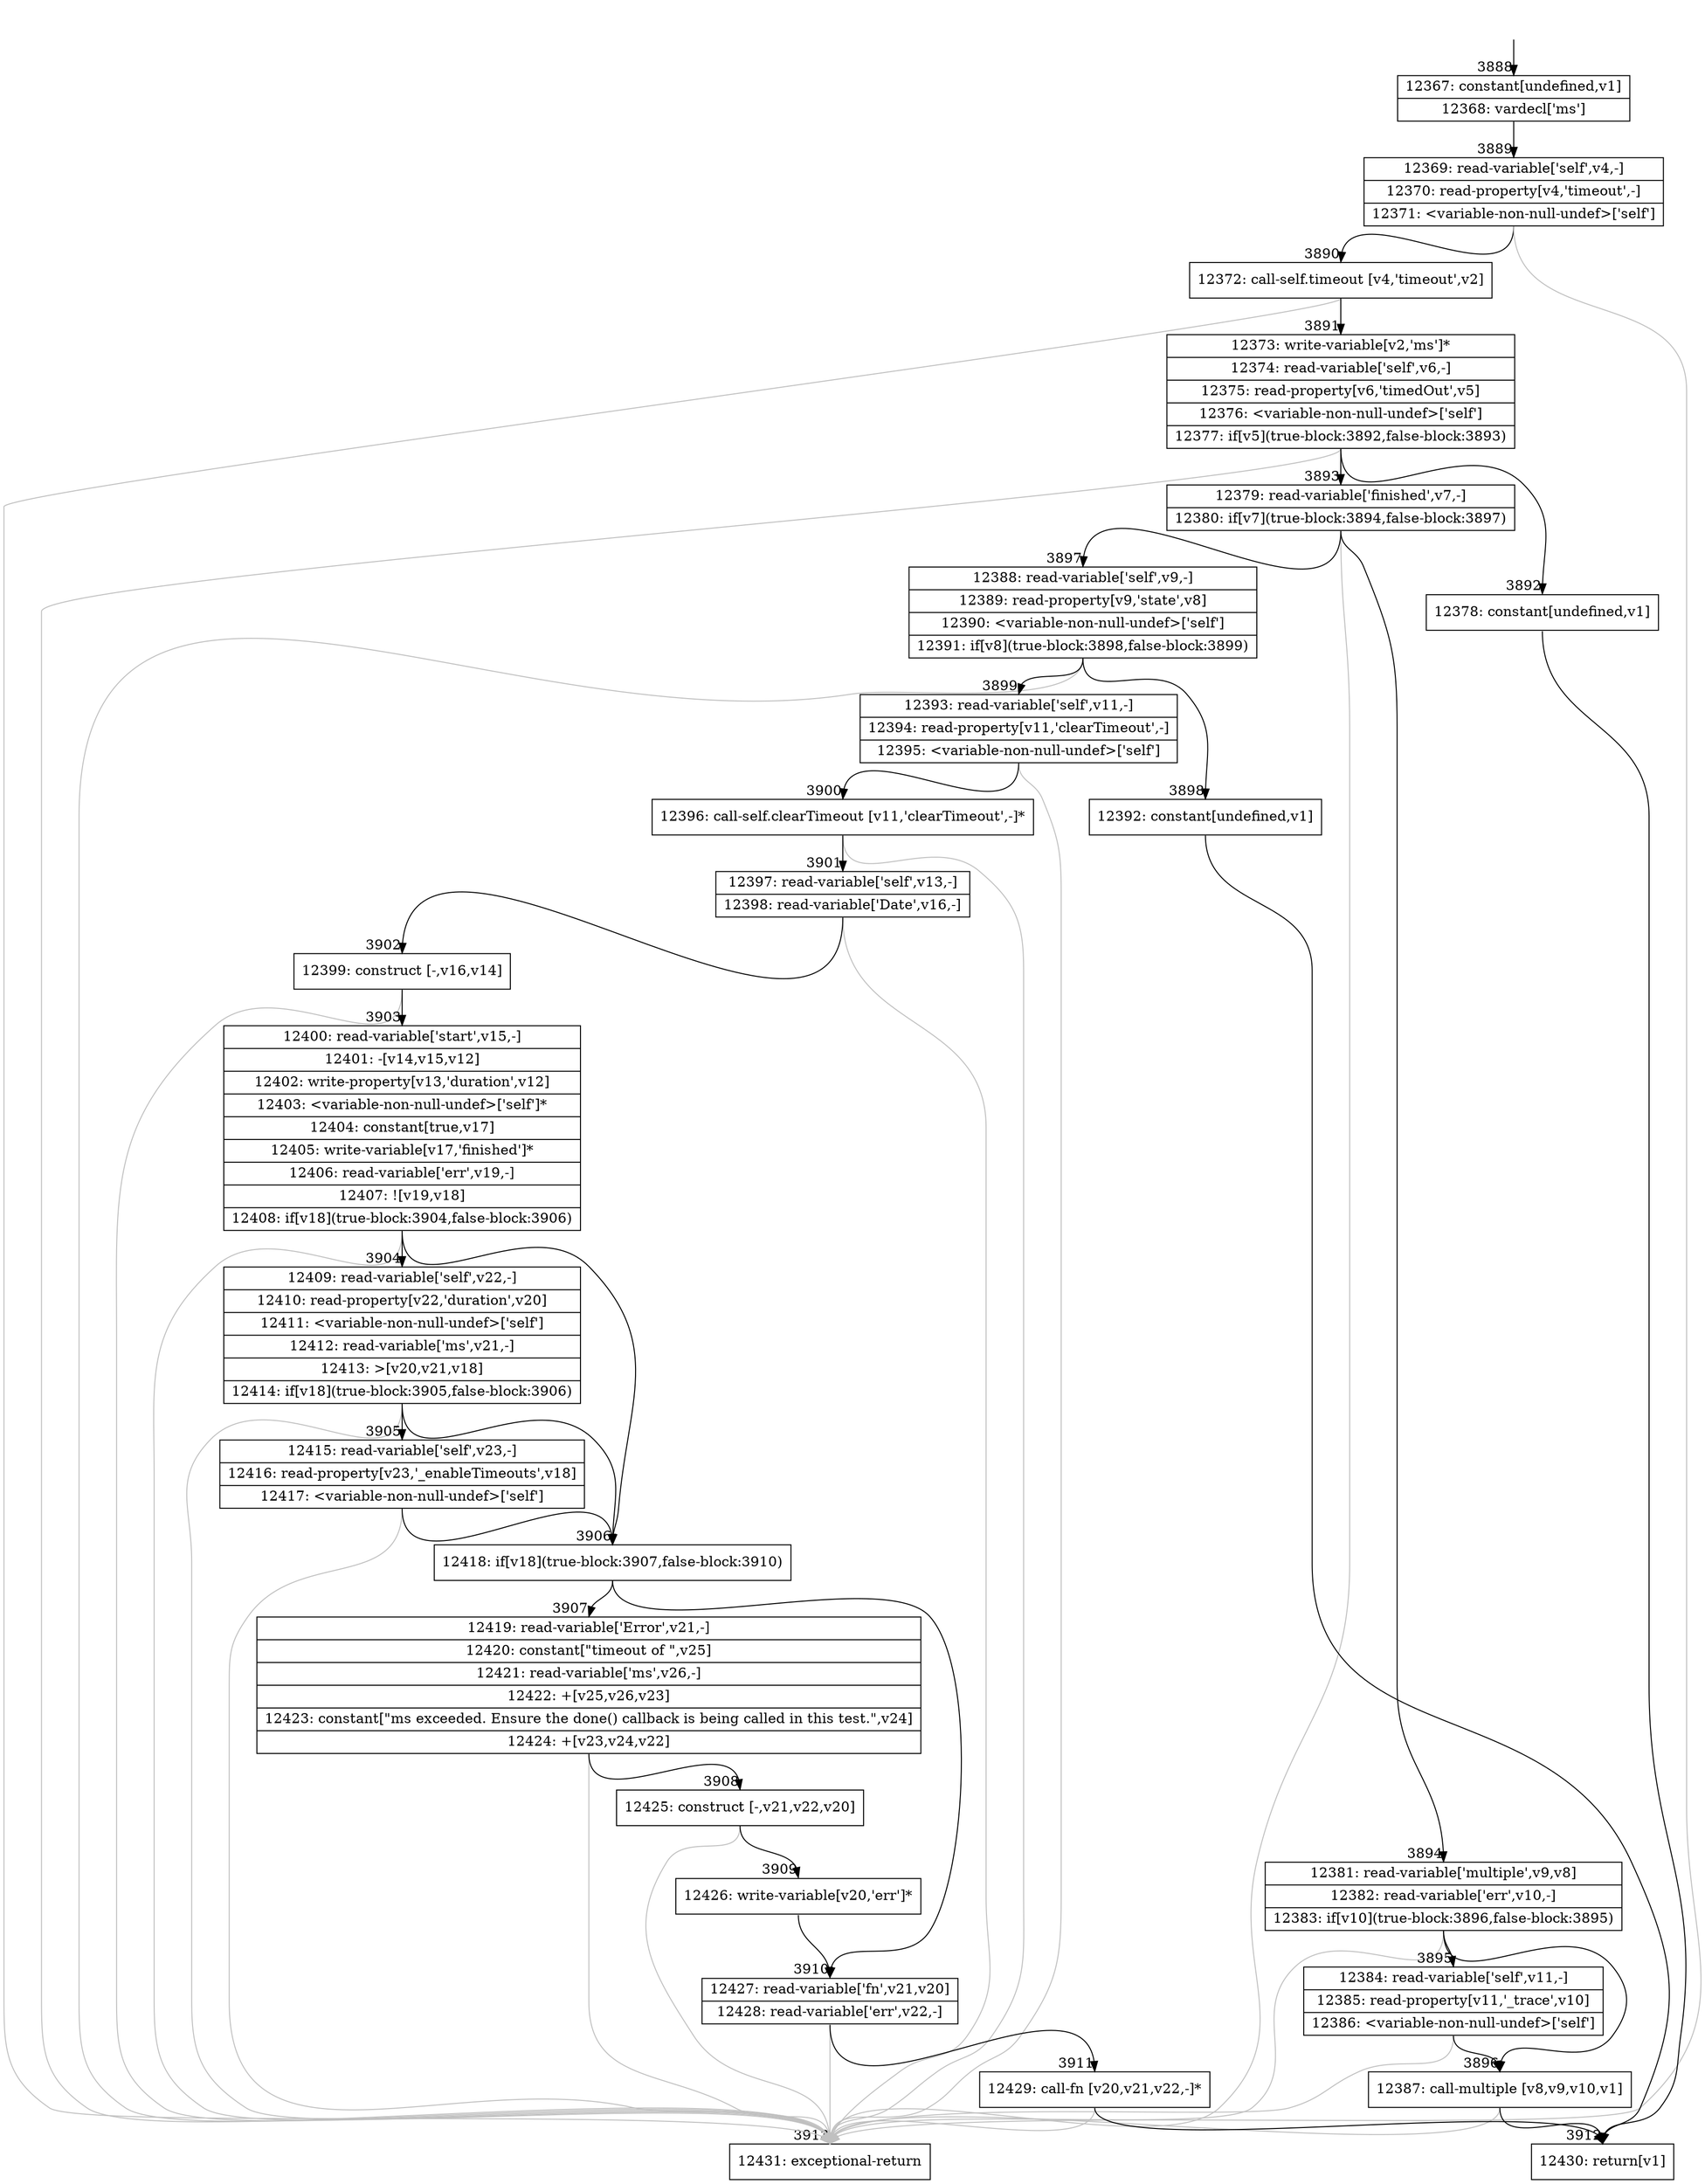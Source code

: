 digraph {
rankdir="TD"
BB_entry355[shape=none,label=""];
BB_entry355 -> BB3888 [tailport=s, headport=n, headlabel="    3888"]
BB3888 [shape=record label="{12367: constant[undefined,v1]|12368: vardecl['ms']}" ] 
BB3888 -> BB3889 [tailport=s, headport=n, headlabel="      3889"]
BB3889 [shape=record label="{12369: read-variable['self',v4,-]|12370: read-property[v4,'timeout',-]|12371: \<variable-non-null-undef\>['self']}" ] 
BB3889 -> BB3890 [tailport=s, headport=n, headlabel="      3890"]
BB3889 -> BB3913 [tailport=s, headport=n, color=gray, headlabel="      3913"]
BB3890 [shape=record label="{12372: call-self.timeout [v4,'timeout',v2]}" ] 
BB3890 -> BB3891 [tailport=s, headport=n, headlabel="      3891"]
BB3890 -> BB3913 [tailport=s, headport=n, color=gray]
BB3891 [shape=record label="{12373: write-variable[v2,'ms']*|12374: read-variable['self',v6,-]|12375: read-property[v6,'timedOut',v5]|12376: \<variable-non-null-undef\>['self']|12377: if[v5](true-block:3892,false-block:3893)}" ] 
BB3891 -> BB3892 [tailport=s, headport=n, headlabel="      3892"]
BB3891 -> BB3893 [tailport=s, headport=n, headlabel="      3893"]
BB3891 -> BB3913 [tailport=s, headport=n, color=gray]
BB3892 [shape=record label="{12378: constant[undefined,v1]}" ] 
BB3892 -> BB3912 [tailport=s, headport=n, headlabel="      3912"]
BB3893 [shape=record label="{12379: read-variable['finished',v7,-]|12380: if[v7](true-block:3894,false-block:3897)}" ] 
BB3893 -> BB3894 [tailport=s, headport=n, headlabel="      3894"]
BB3893 -> BB3897 [tailport=s, headport=n, headlabel="      3897"]
BB3893 -> BB3913 [tailport=s, headport=n, color=gray]
BB3894 [shape=record label="{12381: read-variable['multiple',v9,v8]|12382: read-variable['err',v10,-]|12383: if[v10](true-block:3896,false-block:3895)}" ] 
BB3894 -> BB3896 [tailport=s, headport=n, headlabel="      3896"]
BB3894 -> BB3895 [tailport=s, headport=n, headlabel="      3895"]
BB3894 -> BB3913 [tailport=s, headport=n, color=gray]
BB3895 [shape=record label="{12384: read-variable['self',v11,-]|12385: read-property[v11,'_trace',v10]|12386: \<variable-non-null-undef\>['self']}" ] 
BB3895 -> BB3896 [tailport=s, headport=n]
BB3895 -> BB3913 [tailport=s, headport=n, color=gray]
BB3896 [shape=record label="{12387: call-multiple [v8,v9,v10,v1]}" ] 
BB3896 -> BB3912 [tailport=s, headport=n]
BB3896 -> BB3913 [tailport=s, headport=n, color=gray]
BB3897 [shape=record label="{12388: read-variable['self',v9,-]|12389: read-property[v9,'state',v8]|12390: \<variable-non-null-undef\>['self']|12391: if[v8](true-block:3898,false-block:3899)}" ] 
BB3897 -> BB3898 [tailport=s, headport=n, headlabel="      3898"]
BB3897 -> BB3899 [tailport=s, headport=n, headlabel="      3899"]
BB3897 -> BB3913 [tailport=s, headport=n, color=gray]
BB3898 [shape=record label="{12392: constant[undefined,v1]}" ] 
BB3898 -> BB3912 [tailport=s, headport=n]
BB3899 [shape=record label="{12393: read-variable['self',v11,-]|12394: read-property[v11,'clearTimeout',-]|12395: \<variable-non-null-undef\>['self']}" ] 
BB3899 -> BB3900 [tailport=s, headport=n, headlabel="      3900"]
BB3899 -> BB3913 [tailport=s, headport=n, color=gray]
BB3900 [shape=record label="{12396: call-self.clearTimeout [v11,'clearTimeout',-]*}" ] 
BB3900 -> BB3901 [tailport=s, headport=n, headlabel="      3901"]
BB3900 -> BB3913 [tailport=s, headport=n, color=gray]
BB3901 [shape=record label="{12397: read-variable['self',v13,-]|12398: read-variable['Date',v16,-]}" ] 
BB3901 -> BB3902 [tailport=s, headport=n, headlabel="      3902"]
BB3901 -> BB3913 [tailport=s, headport=n, color=gray]
BB3902 [shape=record label="{12399: construct [-,v16,v14]}" ] 
BB3902 -> BB3903 [tailport=s, headport=n, headlabel="      3903"]
BB3902 -> BB3913 [tailport=s, headport=n, color=gray]
BB3903 [shape=record label="{12400: read-variable['start',v15,-]|12401: -[v14,v15,v12]|12402: write-property[v13,'duration',v12]|12403: \<variable-non-null-undef\>['self']*|12404: constant[true,v17]|12405: write-variable[v17,'finished']*|12406: read-variable['err',v19,-]|12407: ![v19,v18]|12408: if[v18](true-block:3904,false-block:3906)}" ] 
BB3903 -> BB3906 [tailport=s, headport=n, headlabel="      3906"]
BB3903 -> BB3904 [tailport=s, headport=n, headlabel="      3904"]
BB3903 -> BB3913 [tailport=s, headport=n, color=gray]
BB3904 [shape=record label="{12409: read-variable['self',v22,-]|12410: read-property[v22,'duration',v20]|12411: \<variable-non-null-undef\>['self']|12412: read-variable['ms',v21,-]|12413: \>[v20,v21,v18]|12414: if[v18](true-block:3905,false-block:3906)}" ] 
BB3904 -> BB3906 [tailport=s, headport=n]
BB3904 -> BB3905 [tailport=s, headport=n, headlabel="      3905"]
BB3904 -> BB3913 [tailport=s, headport=n, color=gray]
BB3905 [shape=record label="{12415: read-variable['self',v23,-]|12416: read-property[v23,'_enableTimeouts',v18]|12417: \<variable-non-null-undef\>['self']}" ] 
BB3905 -> BB3906 [tailport=s, headport=n]
BB3905 -> BB3913 [tailport=s, headport=n, color=gray]
BB3906 [shape=record label="{12418: if[v18](true-block:3907,false-block:3910)}" ] 
BB3906 -> BB3907 [tailport=s, headport=n, headlabel="      3907"]
BB3906 -> BB3910 [tailport=s, headport=n, headlabel="      3910"]
BB3907 [shape=record label="{12419: read-variable['Error',v21,-]|12420: constant[\"timeout of \",v25]|12421: read-variable['ms',v26,-]|12422: +[v25,v26,v23]|12423: constant[\"ms exceeded. Ensure the done() callback is being called in this test.\",v24]|12424: +[v23,v24,v22]}" ] 
BB3907 -> BB3908 [tailport=s, headport=n, headlabel="      3908"]
BB3907 -> BB3913 [tailport=s, headport=n, color=gray]
BB3908 [shape=record label="{12425: construct [-,v21,v22,v20]}" ] 
BB3908 -> BB3909 [tailport=s, headport=n, headlabel="      3909"]
BB3908 -> BB3913 [tailport=s, headport=n, color=gray]
BB3909 [shape=record label="{12426: write-variable[v20,'err']*}" ] 
BB3909 -> BB3910 [tailport=s, headport=n]
BB3910 [shape=record label="{12427: read-variable['fn',v21,v20]|12428: read-variable['err',v22,-]}" ] 
BB3910 -> BB3911 [tailport=s, headport=n, headlabel="      3911"]
BB3910 -> BB3913 [tailport=s, headport=n, color=gray]
BB3911 [shape=record label="{12429: call-fn [v20,v21,v22,-]*}" ] 
BB3911 -> BB3912 [tailport=s, headport=n]
BB3911 -> BB3913 [tailport=s, headport=n, color=gray]
BB3912 [shape=record label="{12430: return[v1]}" ] 
BB3913 [shape=record label="{12431: exceptional-return}" ] 
//#$~ 4518
}
